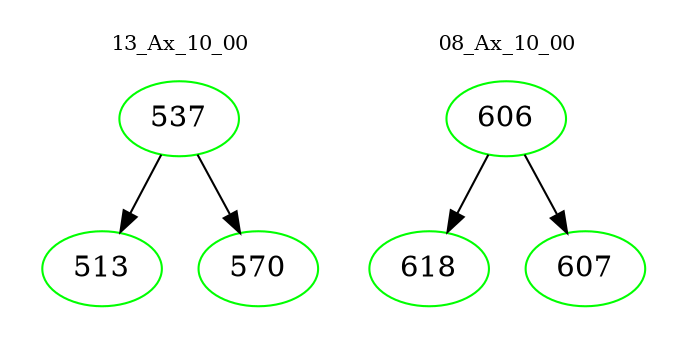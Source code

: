 digraph{
subgraph cluster_0 {
color = white
label = "13_Ax_10_00";
fontsize=10;
T0_537 [label="537", color="green"]
T0_537 -> T0_513 [color="black"]
T0_513 [label="513", color="green"]
T0_537 -> T0_570 [color="black"]
T0_570 [label="570", color="green"]
}
subgraph cluster_1 {
color = white
label = "08_Ax_10_00";
fontsize=10;
T1_606 [label="606", color="green"]
T1_606 -> T1_618 [color="black"]
T1_618 [label="618", color="green"]
T1_606 -> T1_607 [color="black"]
T1_607 [label="607", color="green"]
}
}
